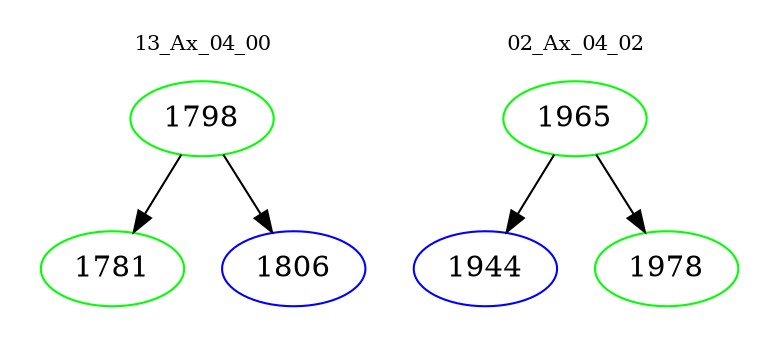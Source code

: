 digraph{
subgraph cluster_0 {
color = white
label = "13_Ax_04_00";
fontsize=10;
T0_1798 [label="1798", color="green"]
T0_1798 -> T0_1781 [color="black"]
T0_1781 [label="1781", color="green"]
T0_1798 -> T0_1806 [color="black"]
T0_1806 [label="1806", color="blue"]
}
subgraph cluster_1 {
color = white
label = "02_Ax_04_02";
fontsize=10;
T1_1965 [label="1965", color="green"]
T1_1965 -> T1_1944 [color="black"]
T1_1944 [label="1944", color="blue"]
T1_1965 -> T1_1978 [color="black"]
T1_1978 [label="1978", color="green"]
}
}

